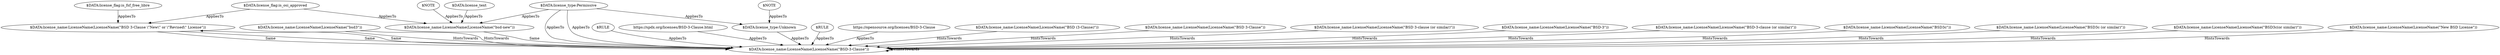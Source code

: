 digraph {
    2 [ label = "$DATA:license_flag:is_osi_approved" ]
    9 [ label = "$DATA:license_flag:is_fsf_free_libre" ]
    95 [ label = "$DATA:license_name:LicenseName(LicenseName(\"BSD-3-Clause\"))" ]
    96 [ label = "$DATA:license_name:LicenseName(LicenseName(\"BSD 3-Clause \\\"New\\\" or \\\"Revised\\\" License\"))" ]
    1009 [ label = "$DATA:license_name:LicenseName(LicenseName(\"bsd3\"))" ]
    1033 [ label = "$DATA:license_type:Permissive" ]
    1108 [ label = "$NOTE" ]
    2005 [ label = "$DATA:license_name:LicenseName(LicenseName(\"bsd-new\"))" ]
    2006 [ label = "$DATA:license_text" ]
    9000 [ label = "$RULE" ]
    9197 [ label = "https://spdx.org/licenses/BSD-3-Clause.html" ]
    9285 [ label = "$DATA:license_type:Unknown" ]
    9286 [ label = "$NOTE" ]
    9359 [ label = "$RULE" ]
    9427 [ label = "https://opensource.org/licenses/BSD-3-Clause" ]
    9635 [ label = "$DATA:license_name:LicenseName(LicenseName(\"BSD (3-Clause)\"))" ]
    9636 [ label = "$DATA:license_name:LicenseName(LicenseName(\"BSD 3-Clause\"))" ]
    9637 [ label = "$DATA:license_name:LicenseName(LicenseName(\"BSD 3-clause (or similar)\"))" ]
    9638 [ label = "$DATA:license_name:LicenseName(LicenseName(\"BSD-3\"))" ]
    9639 [ label = "$DATA:license_name:LicenseName(LicenseName(\"BSD-3-clause (or similar)\"))" ]
    9640 [ label = "$DATA:license_name:LicenseName(LicenseName(\"BSD3c\"))" ]
    9641 [ label = "$DATA:license_name:LicenseName(LicenseName(\"BSD3c (or similar)\"))" ]
    9642 [ label = "$DATA:license_name:LicenseName(LicenseName(\"BSD3c(or similar)\"))" ]
    9643 [ label = "$DATA:license_name:LicenseName(LicenseName(\"New BSD License\"))" ]
    96 -> 95 [ label = "Same" ]
    9 -> 96 [ label = "AppliesTo" ]
    2 -> 96 [ label = "AppliesTo" ]
    1009 -> 95 [ label = "HintsTowards" ]
    2005 -> 95 [ label = "Same" ]
    1033 -> 2005 [ label = "AppliesTo" ]
    2006 -> 2005 [ label = "AppliesTo" ]
    2 -> 2005 [ label = "AppliesTo" ]
    1108 -> 2005 [ label = "AppliesTo" ]
    9000 -> 95 [ label = "AppliesTo" ]
    95 -> 96 [ label = "Same" ]
    9197 -> 95 [ label = "AppliesTo" ]
    9285 -> 95 [ label = "AppliesTo" ]
    9286 -> 9285 [ label = "AppliesTo" ]
    1033 -> 9285 [ label = "AppliesTo" ]
    96 -> 95 [ label = "Same" ]
    9359 -> 95 [ label = "AppliesTo" ]
    1033 -> 95 [ label = "AppliesTo" ]
    1033 -> 95 [ label = "AppliesTo" ]
    9427 -> 95 [ label = "AppliesTo" ]
    9635 -> 95 [ label = "HintsTowards" ]
    9636 -> 95 [ label = "HintsTowards" ]
    9637 -> 95 [ label = "HintsTowards" ]
    9638 -> 95 [ label = "HintsTowards" ]
    95 -> 95 [ label = "HintsTowards" ]
    9639 -> 95 [ label = "HintsTowards" ]
    1009 -> 95 [ label = "HintsTowards" ]
    9640 -> 95 [ label = "HintsTowards" ]
    9641 -> 95 [ label = "HintsTowards" ]
    9642 -> 95 [ label = "HintsTowards" ]
    9643 -> 95 [ label = "HintsTowards" ]
}

